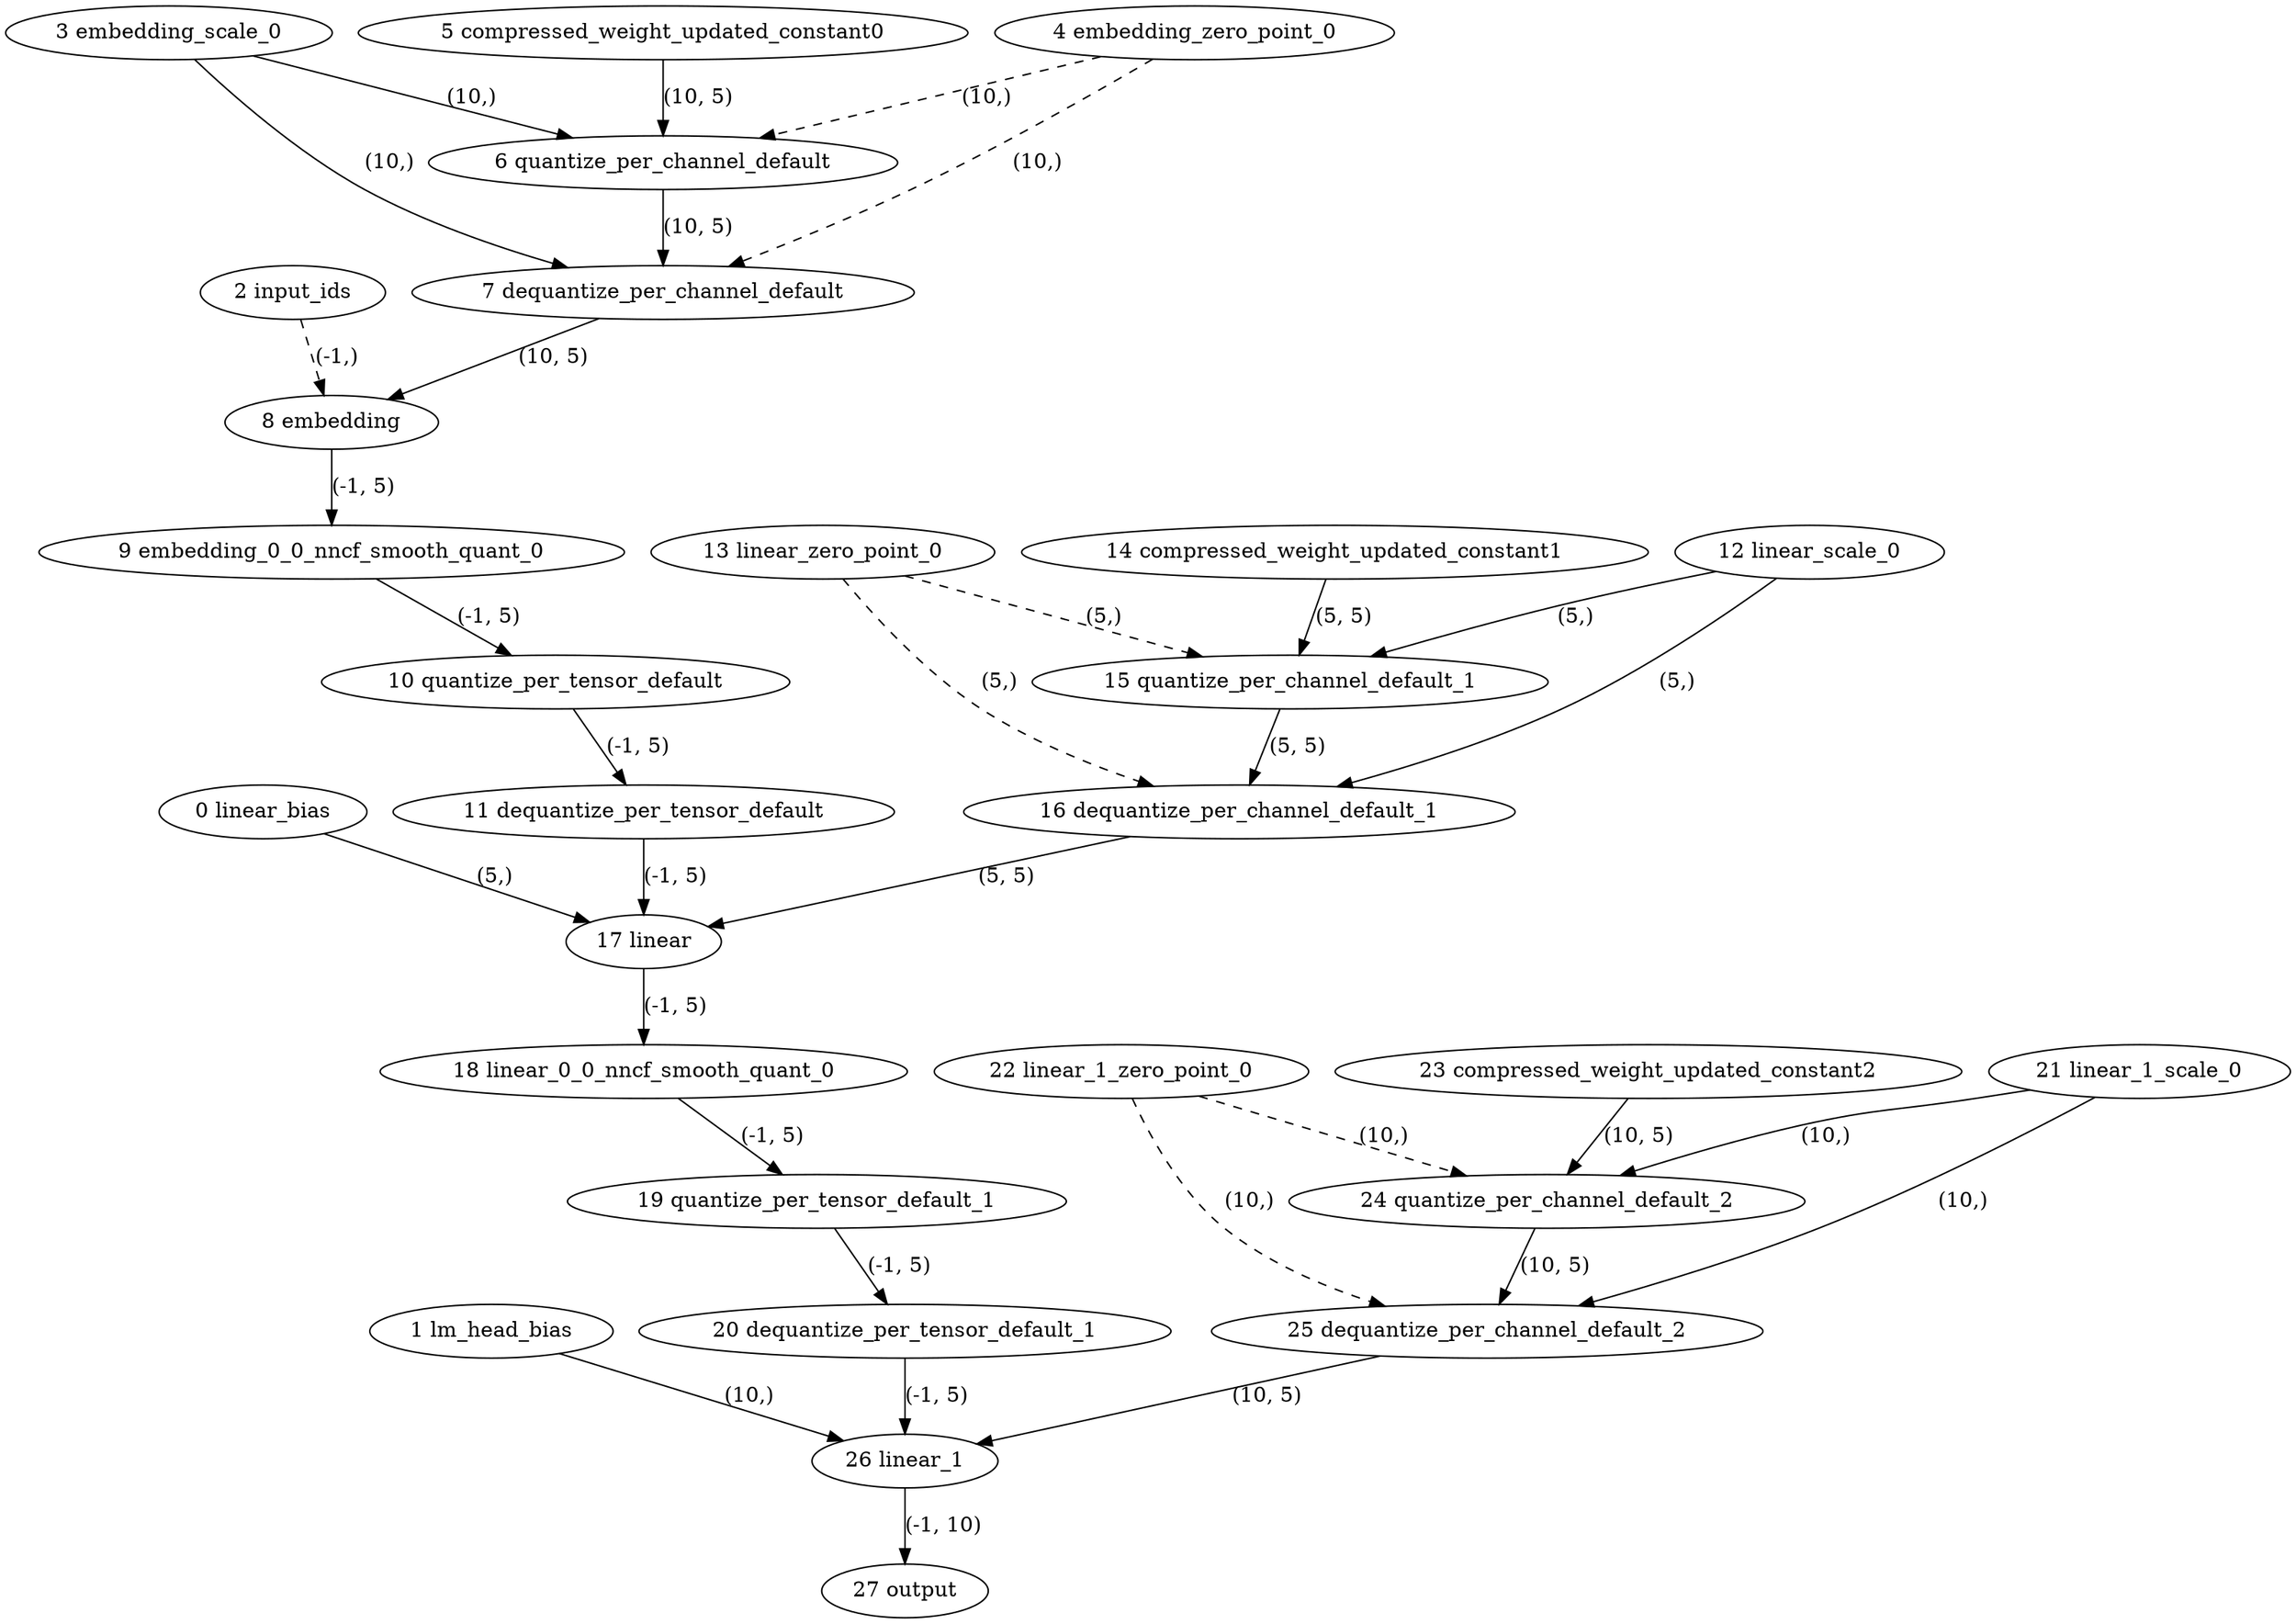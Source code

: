 strict digraph  {
"0 linear_bias" [id=0, type=get_attr];
"1 lm_head_bias" [id=1, type=get_attr];
"2 input_ids" [id=2, type=input];
"3 embedding_scale_0" [id=3, type=get_attr];
"4 embedding_zero_point_0" [id=4, type=get_attr];
"5 compressed_weight_updated_constant0" [id=5, type=get_attr];
"6 quantize_per_channel_default" [id=6, type=quantize_per_channel];
"7 dequantize_per_channel_default" [id=7, type=dequantize_per_channel];
"8 embedding" [id=8, type=embedding];
"9 embedding_0_0_nncf_smooth_quant_0" [id=9, type=call_module];
"10 quantize_per_tensor_default" [id=10, type=quantize_per_tensor];
"11 dequantize_per_tensor_default" [id=11, type=dequantize_per_tensor];
"12 linear_scale_0" [id=12, type=get_attr];
"13 linear_zero_point_0" [id=13, type=get_attr];
"14 compressed_weight_updated_constant1" [id=14, type=get_attr];
"15 quantize_per_channel_default_1" [id=15, type=quantize_per_channel];
"16 dequantize_per_channel_default_1" [id=16, type=dequantize_per_channel];
"17 linear" [id=17, type=linear];
"18 linear_0_0_nncf_smooth_quant_0" [id=18, type=call_module];
"19 quantize_per_tensor_default_1" [id=19, type=quantize_per_tensor];
"20 dequantize_per_tensor_default_1" [id=20, type=dequantize_per_tensor];
"21 linear_1_scale_0" [id=21, type=get_attr];
"22 linear_1_zero_point_0" [id=22, type=get_attr];
"23 compressed_weight_updated_constant2" [id=23, type=get_attr];
"24 quantize_per_channel_default_2" [id=24, type=quantize_per_channel];
"25 dequantize_per_channel_default_2" [id=25, type=dequantize_per_channel];
"26 linear_1" [id=26, type=linear];
"27 output" [id=27, type=output];
"0 linear_bias" -> "17 linear"  [label="(5,)", style=solid];
"1 lm_head_bias" -> "26 linear_1"  [label="(10,)", style=solid];
"2 input_ids" -> "8 embedding"  [label="(-1,)", style=dashed];
"3 embedding_scale_0" -> "6 quantize_per_channel_default"  [label="(10,)", style=solid];
"3 embedding_scale_0" -> "7 dequantize_per_channel_default"  [label="(10,)", style=solid];
"4 embedding_zero_point_0" -> "6 quantize_per_channel_default"  [label="(10,)", style=dashed];
"4 embedding_zero_point_0" -> "7 dequantize_per_channel_default"  [label="(10,)", style=dashed];
"5 compressed_weight_updated_constant0" -> "6 quantize_per_channel_default"  [label="(10, 5)", style=solid];
"6 quantize_per_channel_default" -> "7 dequantize_per_channel_default"  [label="(10, 5)", style=solid];
"7 dequantize_per_channel_default" -> "8 embedding"  [label="(10, 5)", style=solid];
"8 embedding" -> "9 embedding_0_0_nncf_smooth_quant_0"  [label="(-1, 5)", style=solid];
"9 embedding_0_0_nncf_smooth_quant_0" -> "10 quantize_per_tensor_default"  [label="(-1, 5)", style=solid];
"10 quantize_per_tensor_default" -> "11 dequantize_per_tensor_default"  [label="(-1, 5)", style=solid];
"11 dequantize_per_tensor_default" -> "17 linear"  [label="(-1, 5)", style=solid];
"12 linear_scale_0" -> "15 quantize_per_channel_default_1"  [label="(5,)", style=solid];
"12 linear_scale_0" -> "16 dequantize_per_channel_default_1"  [label="(5,)", style=solid];
"13 linear_zero_point_0" -> "15 quantize_per_channel_default_1"  [label="(5,)", style=dashed];
"13 linear_zero_point_0" -> "16 dequantize_per_channel_default_1"  [label="(5,)", style=dashed];
"14 compressed_weight_updated_constant1" -> "15 quantize_per_channel_default_1"  [label="(5, 5)", style=solid];
"15 quantize_per_channel_default_1" -> "16 dequantize_per_channel_default_1"  [label="(5, 5)", style=solid];
"16 dequantize_per_channel_default_1" -> "17 linear"  [label="(5, 5)", style=solid];
"17 linear" -> "18 linear_0_0_nncf_smooth_quant_0"  [label="(-1, 5)", style=solid];
"18 linear_0_0_nncf_smooth_quant_0" -> "19 quantize_per_tensor_default_1"  [label="(-1, 5)", style=solid];
"19 quantize_per_tensor_default_1" -> "20 dequantize_per_tensor_default_1"  [label="(-1, 5)", style=solid];
"20 dequantize_per_tensor_default_1" -> "26 linear_1"  [label="(-1, 5)", style=solid];
"21 linear_1_scale_0" -> "24 quantize_per_channel_default_2"  [label="(10,)", style=solid];
"21 linear_1_scale_0" -> "25 dequantize_per_channel_default_2"  [label="(10,)", style=solid];
"22 linear_1_zero_point_0" -> "24 quantize_per_channel_default_2"  [label="(10,)", style=dashed];
"22 linear_1_zero_point_0" -> "25 dequantize_per_channel_default_2"  [label="(10,)", style=dashed];
"23 compressed_weight_updated_constant2" -> "24 quantize_per_channel_default_2"  [label="(10, 5)", style=solid];
"24 quantize_per_channel_default_2" -> "25 dequantize_per_channel_default_2"  [label="(10, 5)", style=solid];
"25 dequantize_per_channel_default_2" -> "26 linear_1"  [label="(10, 5)", style=solid];
"26 linear_1" -> "27 output"  [label="(-1, 10)", style=solid];
}
